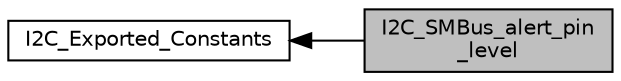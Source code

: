 digraph "I2C_SMBus_alert_pin_level"
{
  edge [fontname="Helvetica",fontsize="10",labelfontname="Helvetica",labelfontsize="10"];
  node [fontname="Helvetica",fontsize="10",shape=record];
  rankdir=LR;
  Node0 [label="I2C_SMBus_alert_pin\l_level",height=0.2,width=0.4,color="black", fillcolor="grey75", style="filled", fontcolor="black"];
  Node1 [label="I2C_Exported_Constants",height=0.2,width=0.4,color="black", fillcolor="white", style="filled",URL="$group___i2_c___exported___constants.html"];
  Node1->Node0 [shape=plaintext, dir="back", style="solid"];
}
